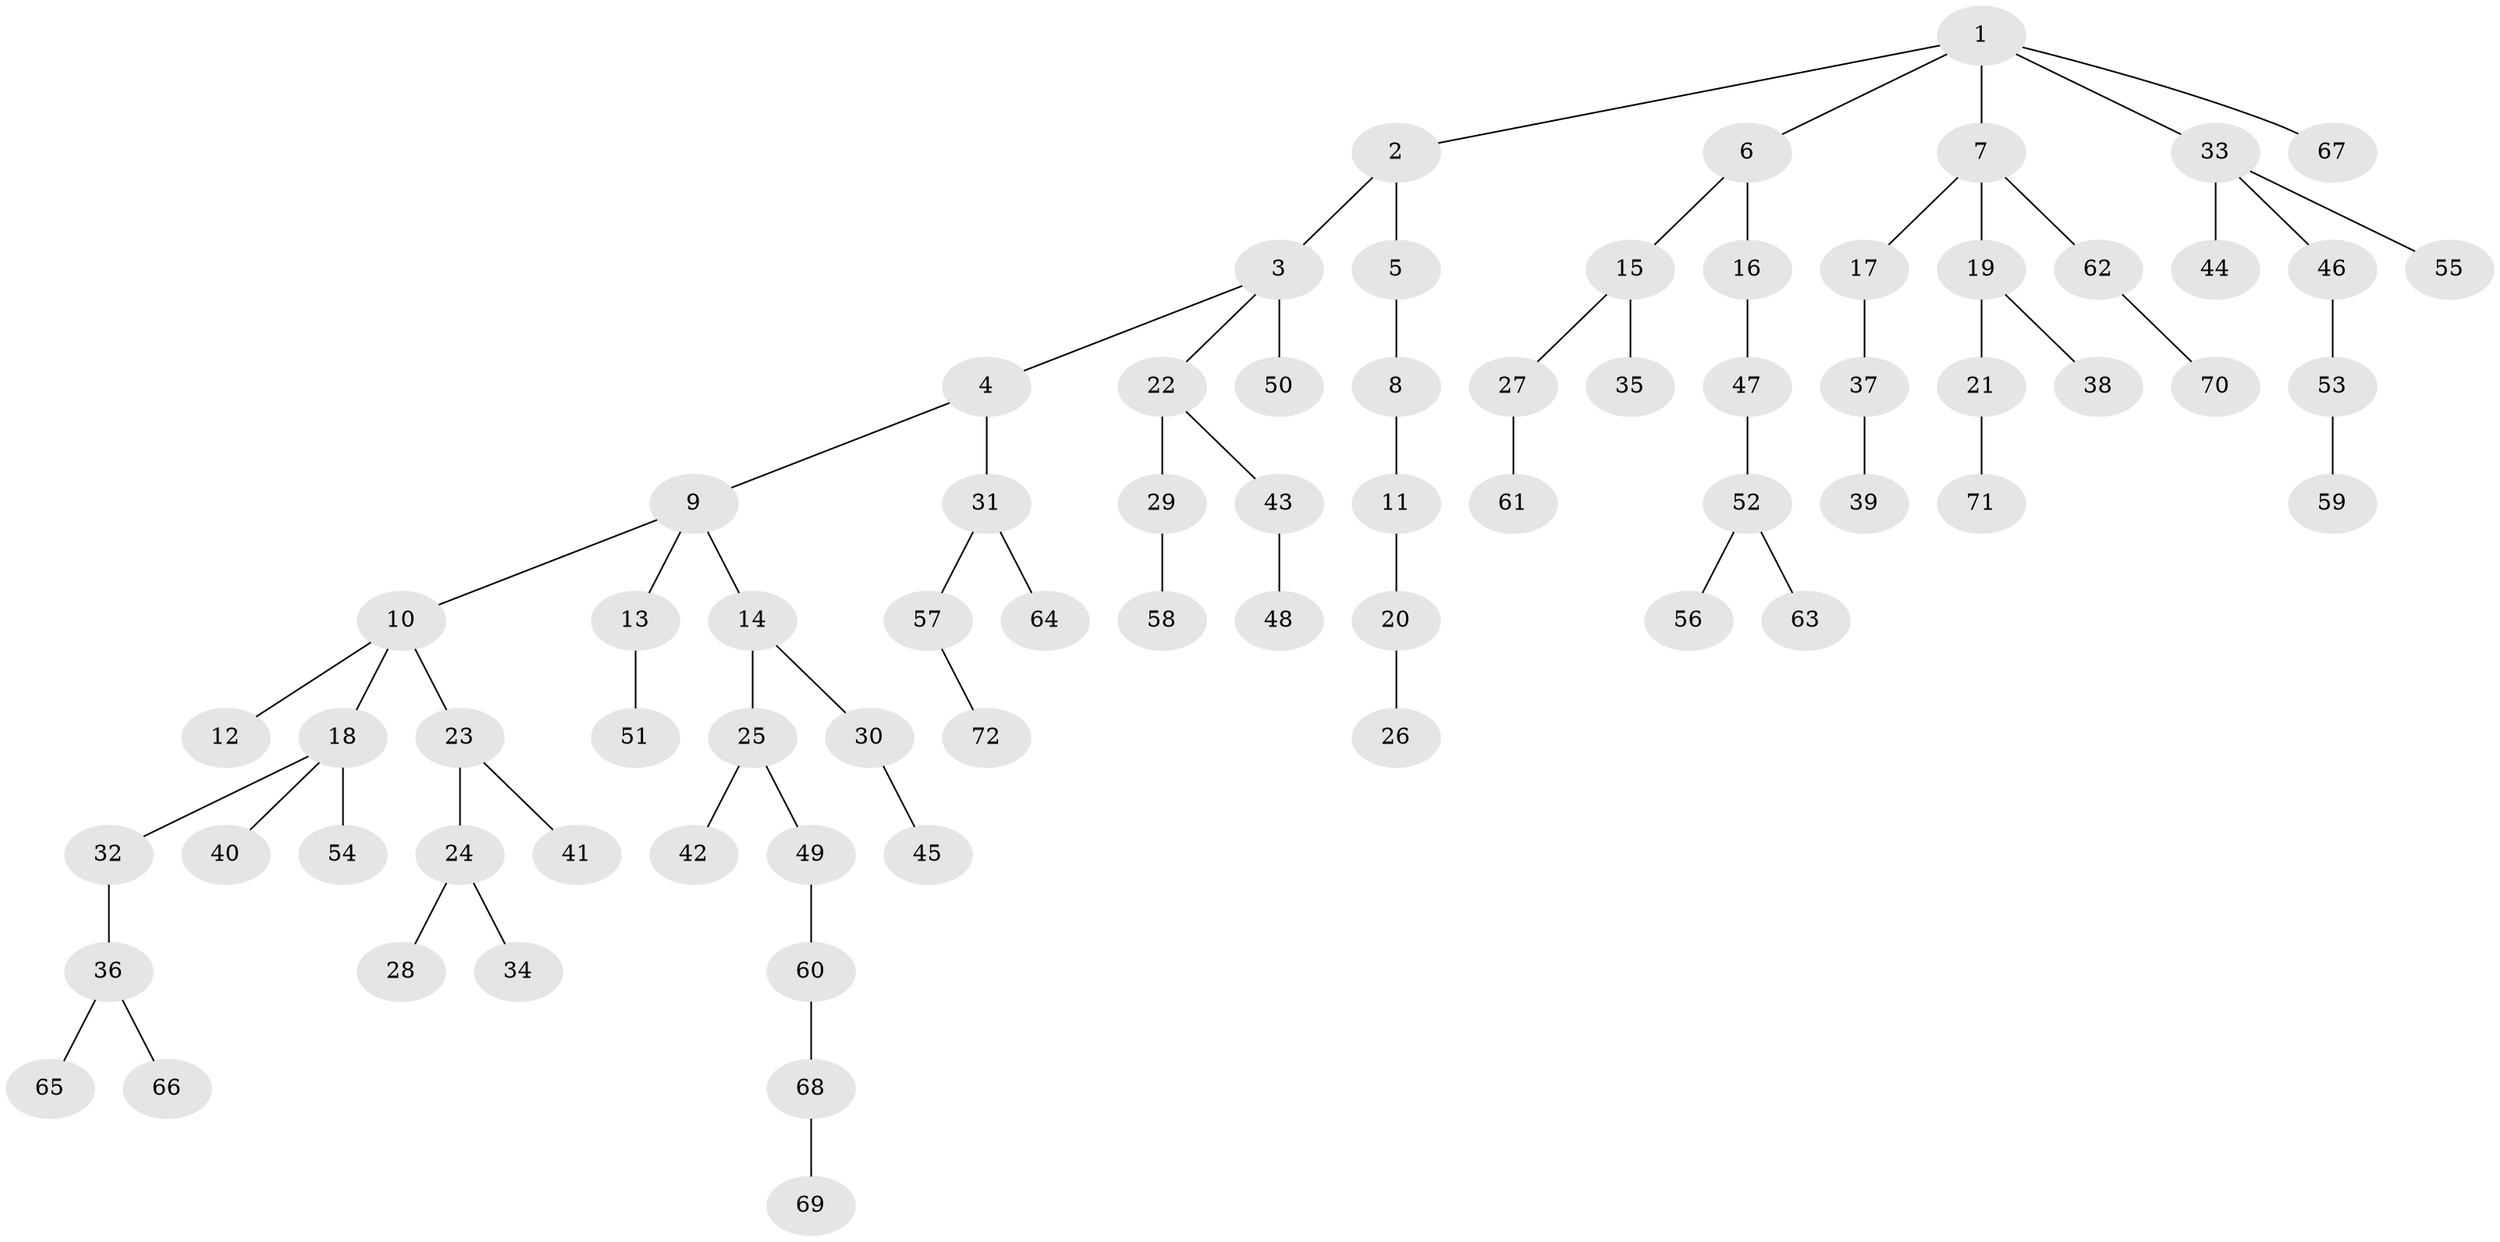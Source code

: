 // coarse degree distribution, {3: 0.21568627450980393, 2: 0.35294117647058826, 4: 0.058823529411764705, 1: 0.37254901960784315}
// Generated by graph-tools (version 1.1) at 2025/37/03/04/25 23:37:26]
// undirected, 72 vertices, 71 edges
graph export_dot {
  node [color=gray90,style=filled];
  1;
  2;
  3;
  4;
  5;
  6;
  7;
  8;
  9;
  10;
  11;
  12;
  13;
  14;
  15;
  16;
  17;
  18;
  19;
  20;
  21;
  22;
  23;
  24;
  25;
  26;
  27;
  28;
  29;
  30;
  31;
  32;
  33;
  34;
  35;
  36;
  37;
  38;
  39;
  40;
  41;
  42;
  43;
  44;
  45;
  46;
  47;
  48;
  49;
  50;
  51;
  52;
  53;
  54;
  55;
  56;
  57;
  58;
  59;
  60;
  61;
  62;
  63;
  64;
  65;
  66;
  67;
  68;
  69;
  70;
  71;
  72;
  1 -- 2;
  1 -- 6;
  1 -- 7;
  1 -- 33;
  1 -- 67;
  2 -- 3;
  2 -- 5;
  3 -- 4;
  3 -- 22;
  3 -- 50;
  4 -- 9;
  4 -- 31;
  5 -- 8;
  6 -- 15;
  6 -- 16;
  7 -- 17;
  7 -- 19;
  7 -- 62;
  8 -- 11;
  9 -- 10;
  9 -- 13;
  9 -- 14;
  10 -- 12;
  10 -- 18;
  10 -- 23;
  11 -- 20;
  13 -- 51;
  14 -- 25;
  14 -- 30;
  15 -- 27;
  15 -- 35;
  16 -- 47;
  17 -- 37;
  18 -- 32;
  18 -- 40;
  18 -- 54;
  19 -- 21;
  19 -- 38;
  20 -- 26;
  21 -- 71;
  22 -- 29;
  22 -- 43;
  23 -- 24;
  23 -- 41;
  24 -- 28;
  24 -- 34;
  25 -- 42;
  25 -- 49;
  27 -- 61;
  29 -- 58;
  30 -- 45;
  31 -- 57;
  31 -- 64;
  32 -- 36;
  33 -- 44;
  33 -- 46;
  33 -- 55;
  36 -- 65;
  36 -- 66;
  37 -- 39;
  43 -- 48;
  46 -- 53;
  47 -- 52;
  49 -- 60;
  52 -- 56;
  52 -- 63;
  53 -- 59;
  57 -- 72;
  60 -- 68;
  62 -- 70;
  68 -- 69;
}
